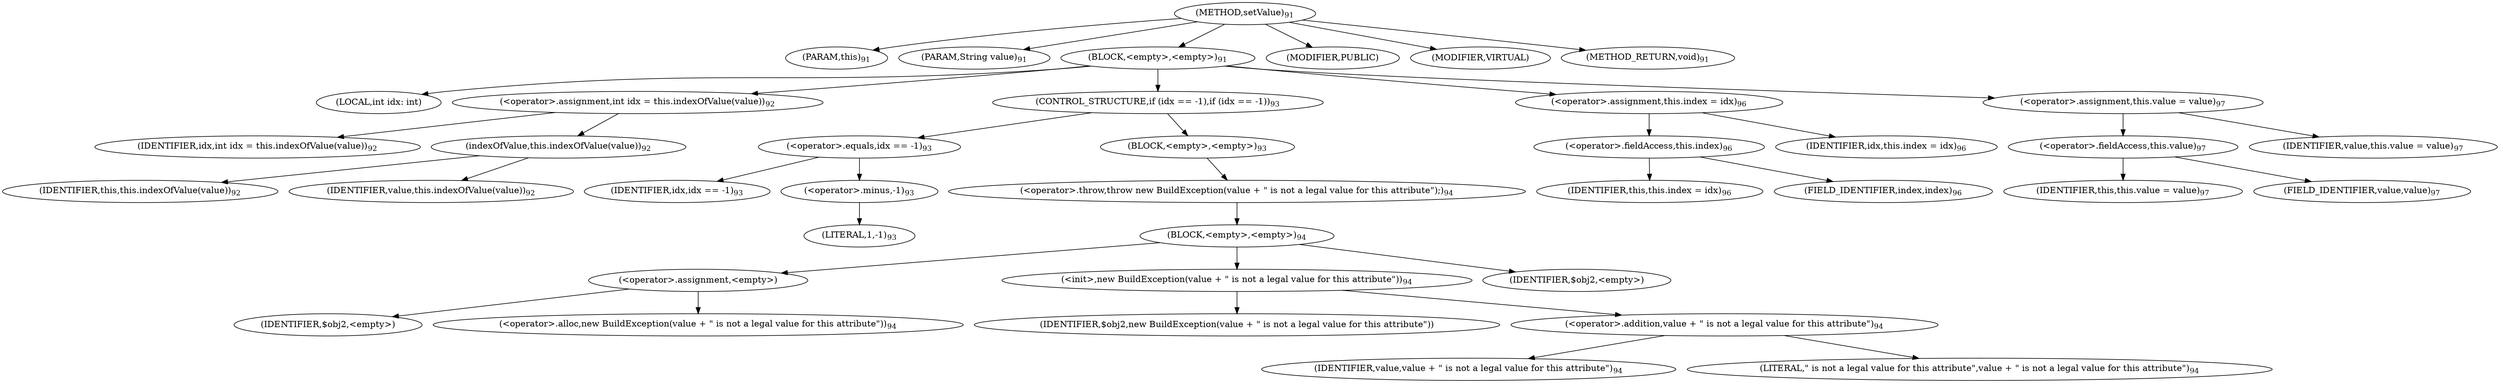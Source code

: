 digraph "setValue" {  
"108" [label = <(METHOD,setValue)<SUB>91</SUB>> ]
"4" [label = <(PARAM,this)<SUB>91</SUB>> ]
"109" [label = <(PARAM,String value)<SUB>91</SUB>> ]
"110" [label = <(BLOCK,&lt;empty&gt;,&lt;empty&gt;)<SUB>91</SUB>> ]
"111" [label = <(LOCAL,int idx: int)> ]
"112" [label = <(&lt;operator&gt;.assignment,int idx = this.indexOfValue(value))<SUB>92</SUB>> ]
"113" [label = <(IDENTIFIER,idx,int idx = this.indexOfValue(value))<SUB>92</SUB>> ]
"114" [label = <(indexOfValue,this.indexOfValue(value))<SUB>92</SUB>> ]
"3" [label = <(IDENTIFIER,this,this.indexOfValue(value))<SUB>92</SUB>> ]
"115" [label = <(IDENTIFIER,value,this.indexOfValue(value))<SUB>92</SUB>> ]
"116" [label = <(CONTROL_STRUCTURE,if (idx == -1),if (idx == -1))<SUB>93</SUB>> ]
"117" [label = <(&lt;operator&gt;.equals,idx == -1)<SUB>93</SUB>> ]
"118" [label = <(IDENTIFIER,idx,idx == -1)<SUB>93</SUB>> ]
"119" [label = <(&lt;operator&gt;.minus,-1)<SUB>93</SUB>> ]
"120" [label = <(LITERAL,1,-1)<SUB>93</SUB>> ]
"121" [label = <(BLOCK,&lt;empty&gt;,&lt;empty&gt;)<SUB>93</SUB>> ]
"122" [label = <(&lt;operator&gt;.throw,throw new BuildException(value + &quot; is not a legal value for this attribute&quot;);)<SUB>94</SUB>> ]
"123" [label = <(BLOCK,&lt;empty&gt;,&lt;empty&gt;)<SUB>94</SUB>> ]
"124" [label = <(&lt;operator&gt;.assignment,&lt;empty&gt;)> ]
"125" [label = <(IDENTIFIER,$obj2,&lt;empty&gt;)> ]
"126" [label = <(&lt;operator&gt;.alloc,new BuildException(value + &quot; is not a legal value for this attribute&quot;))<SUB>94</SUB>> ]
"127" [label = <(&lt;init&gt;,new BuildException(value + &quot; is not a legal value for this attribute&quot;))<SUB>94</SUB>> ]
"128" [label = <(IDENTIFIER,$obj2,new BuildException(value + &quot; is not a legal value for this attribute&quot;))> ]
"129" [label = <(&lt;operator&gt;.addition,value + &quot; is not a legal value for this attribute&quot;)<SUB>94</SUB>> ]
"130" [label = <(IDENTIFIER,value,value + &quot; is not a legal value for this attribute&quot;)<SUB>94</SUB>> ]
"131" [label = <(LITERAL,&quot; is not a legal value for this attribute&quot;,value + &quot; is not a legal value for this attribute&quot;)<SUB>94</SUB>> ]
"132" [label = <(IDENTIFIER,$obj2,&lt;empty&gt;)> ]
"133" [label = <(&lt;operator&gt;.assignment,this.index = idx)<SUB>96</SUB>> ]
"134" [label = <(&lt;operator&gt;.fieldAccess,this.index)<SUB>96</SUB>> ]
"5" [label = <(IDENTIFIER,this,this.index = idx)<SUB>96</SUB>> ]
"135" [label = <(FIELD_IDENTIFIER,index,index)<SUB>96</SUB>> ]
"136" [label = <(IDENTIFIER,idx,this.index = idx)<SUB>96</SUB>> ]
"137" [label = <(&lt;operator&gt;.assignment,this.value = value)<SUB>97</SUB>> ]
"138" [label = <(&lt;operator&gt;.fieldAccess,this.value)<SUB>97</SUB>> ]
"6" [label = <(IDENTIFIER,this,this.value = value)<SUB>97</SUB>> ]
"139" [label = <(FIELD_IDENTIFIER,value,value)<SUB>97</SUB>> ]
"140" [label = <(IDENTIFIER,value,this.value = value)<SUB>97</SUB>> ]
"141" [label = <(MODIFIER,PUBLIC)> ]
"142" [label = <(MODIFIER,VIRTUAL)> ]
"143" [label = <(METHOD_RETURN,void)<SUB>91</SUB>> ]
  "108" -> "4" 
  "108" -> "109" 
  "108" -> "110" 
  "108" -> "141" 
  "108" -> "142" 
  "108" -> "143" 
  "110" -> "111" 
  "110" -> "112" 
  "110" -> "116" 
  "110" -> "133" 
  "110" -> "137" 
  "112" -> "113" 
  "112" -> "114" 
  "114" -> "3" 
  "114" -> "115" 
  "116" -> "117" 
  "116" -> "121" 
  "117" -> "118" 
  "117" -> "119" 
  "119" -> "120" 
  "121" -> "122" 
  "122" -> "123" 
  "123" -> "124" 
  "123" -> "127" 
  "123" -> "132" 
  "124" -> "125" 
  "124" -> "126" 
  "127" -> "128" 
  "127" -> "129" 
  "129" -> "130" 
  "129" -> "131" 
  "133" -> "134" 
  "133" -> "136" 
  "134" -> "5" 
  "134" -> "135" 
  "137" -> "138" 
  "137" -> "140" 
  "138" -> "6" 
  "138" -> "139" 
}
